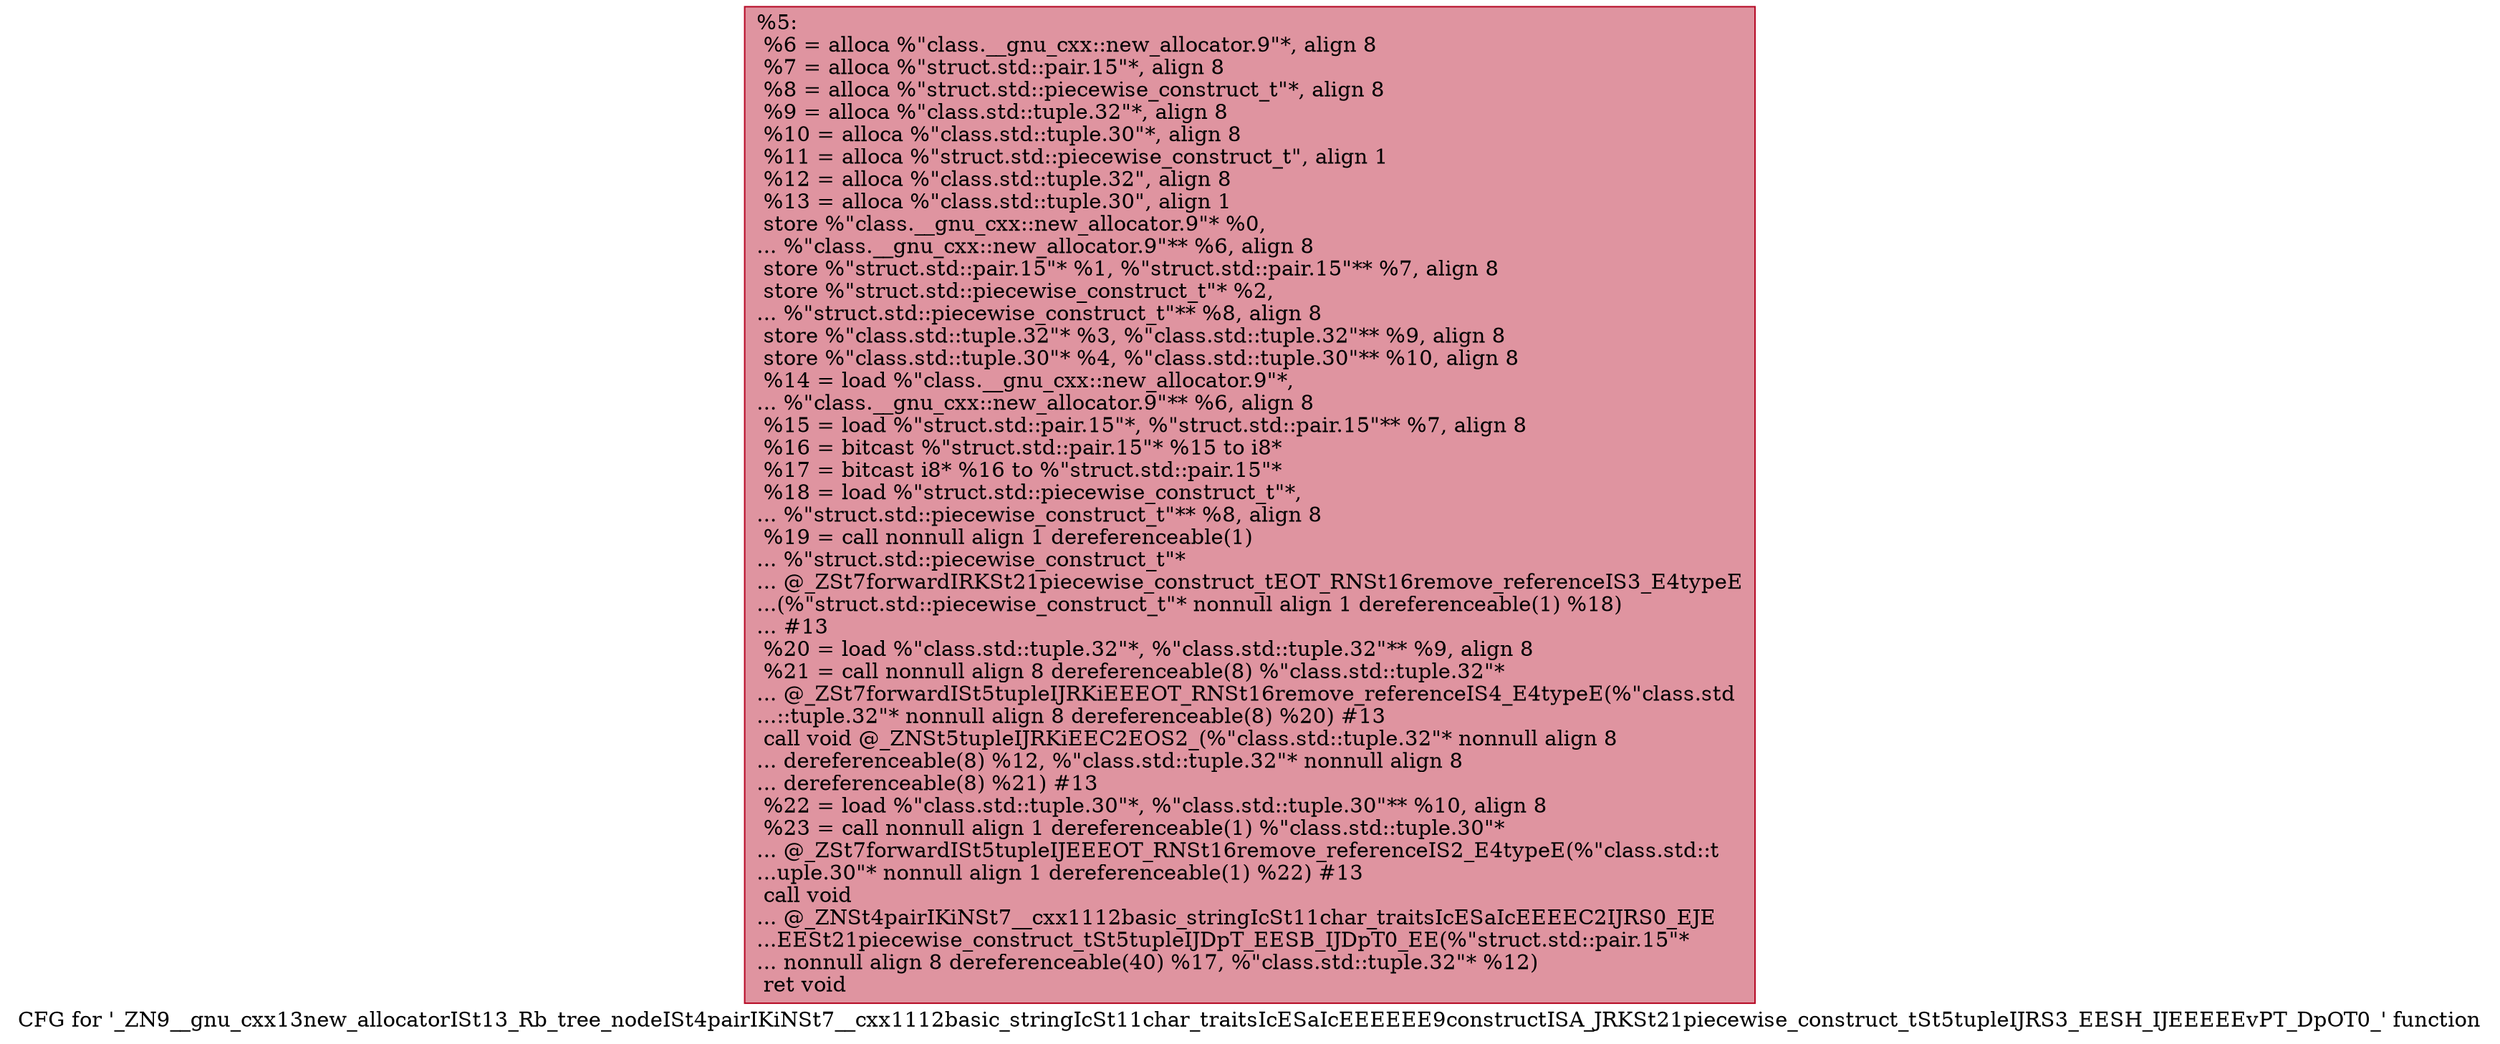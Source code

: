 digraph "CFG for '_ZN9__gnu_cxx13new_allocatorISt13_Rb_tree_nodeISt4pairIKiNSt7__cxx1112basic_stringIcSt11char_traitsIcESaIcEEEEEE9constructISA_JRKSt21piecewise_construct_tSt5tupleIJRS3_EESH_IJEEEEEvPT_DpOT0_' function" {
	label="CFG for '_ZN9__gnu_cxx13new_allocatorISt13_Rb_tree_nodeISt4pairIKiNSt7__cxx1112basic_stringIcSt11char_traitsIcESaIcEEEEEE9constructISA_JRKSt21piecewise_construct_tSt5tupleIJRS3_EESH_IJEEEEEvPT_DpOT0_' function";

	Node0x55a846866a30 [shape=record,color="#b70d28ff", style=filled, fillcolor="#b70d2870",label="{%5:\l  %6 = alloca %\"class.__gnu_cxx::new_allocator.9\"*, align 8\l  %7 = alloca %\"struct.std::pair.15\"*, align 8\l  %8 = alloca %\"struct.std::piecewise_construct_t\"*, align 8\l  %9 = alloca %\"class.std::tuple.32\"*, align 8\l  %10 = alloca %\"class.std::tuple.30\"*, align 8\l  %11 = alloca %\"struct.std::piecewise_construct_t\", align 1\l  %12 = alloca %\"class.std::tuple.32\", align 8\l  %13 = alloca %\"class.std::tuple.30\", align 1\l  store %\"class.__gnu_cxx::new_allocator.9\"* %0,\l... %\"class.__gnu_cxx::new_allocator.9\"** %6, align 8\l  store %\"struct.std::pair.15\"* %1, %\"struct.std::pair.15\"** %7, align 8\l  store %\"struct.std::piecewise_construct_t\"* %2,\l... %\"struct.std::piecewise_construct_t\"** %8, align 8\l  store %\"class.std::tuple.32\"* %3, %\"class.std::tuple.32\"** %9, align 8\l  store %\"class.std::tuple.30\"* %4, %\"class.std::tuple.30\"** %10, align 8\l  %14 = load %\"class.__gnu_cxx::new_allocator.9\"*,\l... %\"class.__gnu_cxx::new_allocator.9\"** %6, align 8\l  %15 = load %\"struct.std::pair.15\"*, %\"struct.std::pair.15\"** %7, align 8\l  %16 = bitcast %\"struct.std::pair.15\"* %15 to i8*\l  %17 = bitcast i8* %16 to %\"struct.std::pair.15\"*\l  %18 = load %\"struct.std::piecewise_construct_t\"*,\l... %\"struct.std::piecewise_construct_t\"** %8, align 8\l  %19 = call nonnull align 1 dereferenceable(1)\l... %\"struct.std::piecewise_construct_t\"*\l... @_ZSt7forwardIRKSt21piecewise_construct_tEOT_RNSt16remove_referenceIS3_E4typeE\l...(%\"struct.std::piecewise_construct_t\"* nonnull align 1 dereferenceable(1) %18)\l... #13\l  %20 = load %\"class.std::tuple.32\"*, %\"class.std::tuple.32\"** %9, align 8\l  %21 = call nonnull align 8 dereferenceable(8) %\"class.std::tuple.32\"*\l... @_ZSt7forwardISt5tupleIJRKiEEEOT_RNSt16remove_referenceIS4_E4typeE(%\"class.std\l...::tuple.32\"* nonnull align 8 dereferenceable(8) %20) #13\l  call void @_ZNSt5tupleIJRKiEEC2EOS2_(%\"class.std::tuple.32\"* nonnull align 8\l... dereferenceable(8) %12, %\"class.std::tuple.32\"* nonnull align 8\l... dereferenceable(8) %21) #13\l  %22 = load %\"class.std::tuple.30\"*, %\"class.std::tuple.30\"** %10, align 8\l  %23 = call nonnull align 1 dereferenceable(1) %\"class.std::tuple.30\"*\l... @_ZSt7forwardISt5tupleIJEEEOT_RNSt16remove_referenceIS2_E4typeE(%\"class.std::t\l...uple.30\"* nonnull align 1 dereferenceable(1) %22) #13\l  call void\l... @_ZNSt4pairIKiNSt7__cxx1112basic_stringIcSt11char_traitsIcESaIcEEEEC2IJRS0_EJE\l...EESt21piecewise_construct_tSt5tupleIJDpT_EESB_IJDpT0_EE(%\"struct.std::pair.15\"*\l... nonnull align 8 dereferenceable(40) %17, %\"class.std::tuple.32\"* %12)\l  ret void\l}"];
}

